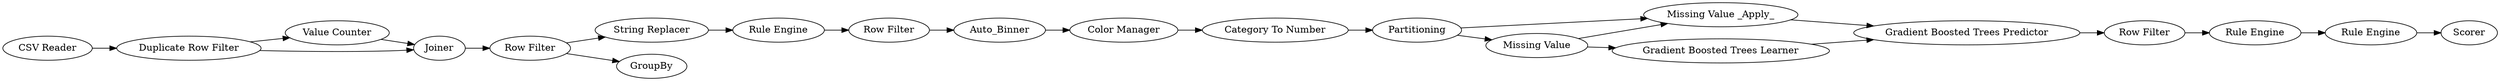 digraph {
	"-5705014281877571881_137" [label="Rule Engine"]
	"-5705014281877571881_129" [label="String Replacer"]
	"-5705014281877571881_13" [label="Duplicate Row Filter"]
	"-5705014281877571881_131" [label=GroupBy]
	"-5705014281877571881_21" [label="Category To Number"]
	"-5705014281877571881_108" [label="Value Counter"]
	"-5705014281877571881_121" [label="Gradient Boosted Trees Predictor"]
	"-5705014281877571881_116" [label="Color Manager"]
	"-5705014281877571881_123" [label="Gradient Boosted Trees Learner"]
	"-5705014281877571881_115" [label=Auto_Binner]
	"-5705014281877571881_117" [label="Missing Value _Apply_"]
	"-5705014281877571881_136" [label="Rule Engine"]
	"-5705014281877571881_135" [label="Row Filter"]
	"-5705014281877571881_139" [label="Row Filter"]
	"-5705014281877571881_110" [label="Row Filter"]
	"-5705014281877571881_109" [label=Joiner]
	"-5705014281877571881_133" [label="Rule Engine"]
	"-5705014281877571881_2" [label=Partitioning]
	"-5705014281877571881_1" [label="CSV Reader"]
	"-5705014281877571881_125" [label=Scorer]
	"-5705014281877571881_11" [label="Missing Value"]
	"-5705014281877571881_115" -> "-5705014281877571881_116"
	"-5705014281877571881_139" -> "-5705014281877571881_136"
	"-5705014281877571881_116" -> "-5705014281877571881_21"
	"-5705014281877571881_13" -> "-5705014281877571881_109"
	"-5705014281877571881_121" -> "-5705014281877571881_139"
	"-5705014281877571881_133" -> "-5705014281877571881_135"
	"-5705014281877571881_21" -> "-5705014281877571881_2"
	"-5705014281877571881_109" -> "-5705014281877571881_110"
	"-5705014281877571881_13" -> "-5705014281877571881_108"
	"-5705014281877571881_135" -> "-5705014281877571881_115"
	"-5705014281877571881_129" -> "-5705014281877571881_133"
	"-5705014281877571881_117" -> "-5705014281877571881_121"
	"-5705014281877571881_136" -> "-5705014281877571881_137"
	"-5705014281877571881_108" -> "-5705014281877571881_109"
	"-5705014281877571881_2" -> "-5705014281877571881_11"
	"-5705014281877571881_110" -> "-5705014281877571881_129"
	"-5705014281877571881_11" -> "-5705014281877571881_123"
	"-5705014281877571881_110" -> "-5705014281877571881_131"
	"-5705014281877571881_2" -> "-5705014281877571881_117"
	"-5705014281877571881_1" -> "-5705014281877571881_13"
	"-5705014281877571881_11" -> "-5705014281877571881_117"
	"-5705014281877571881_137" -> "-5705014281877571881_125"
	"-5705014281877571881_123" -> "-5705014281877571881_121"
	rankdir=LR
}
